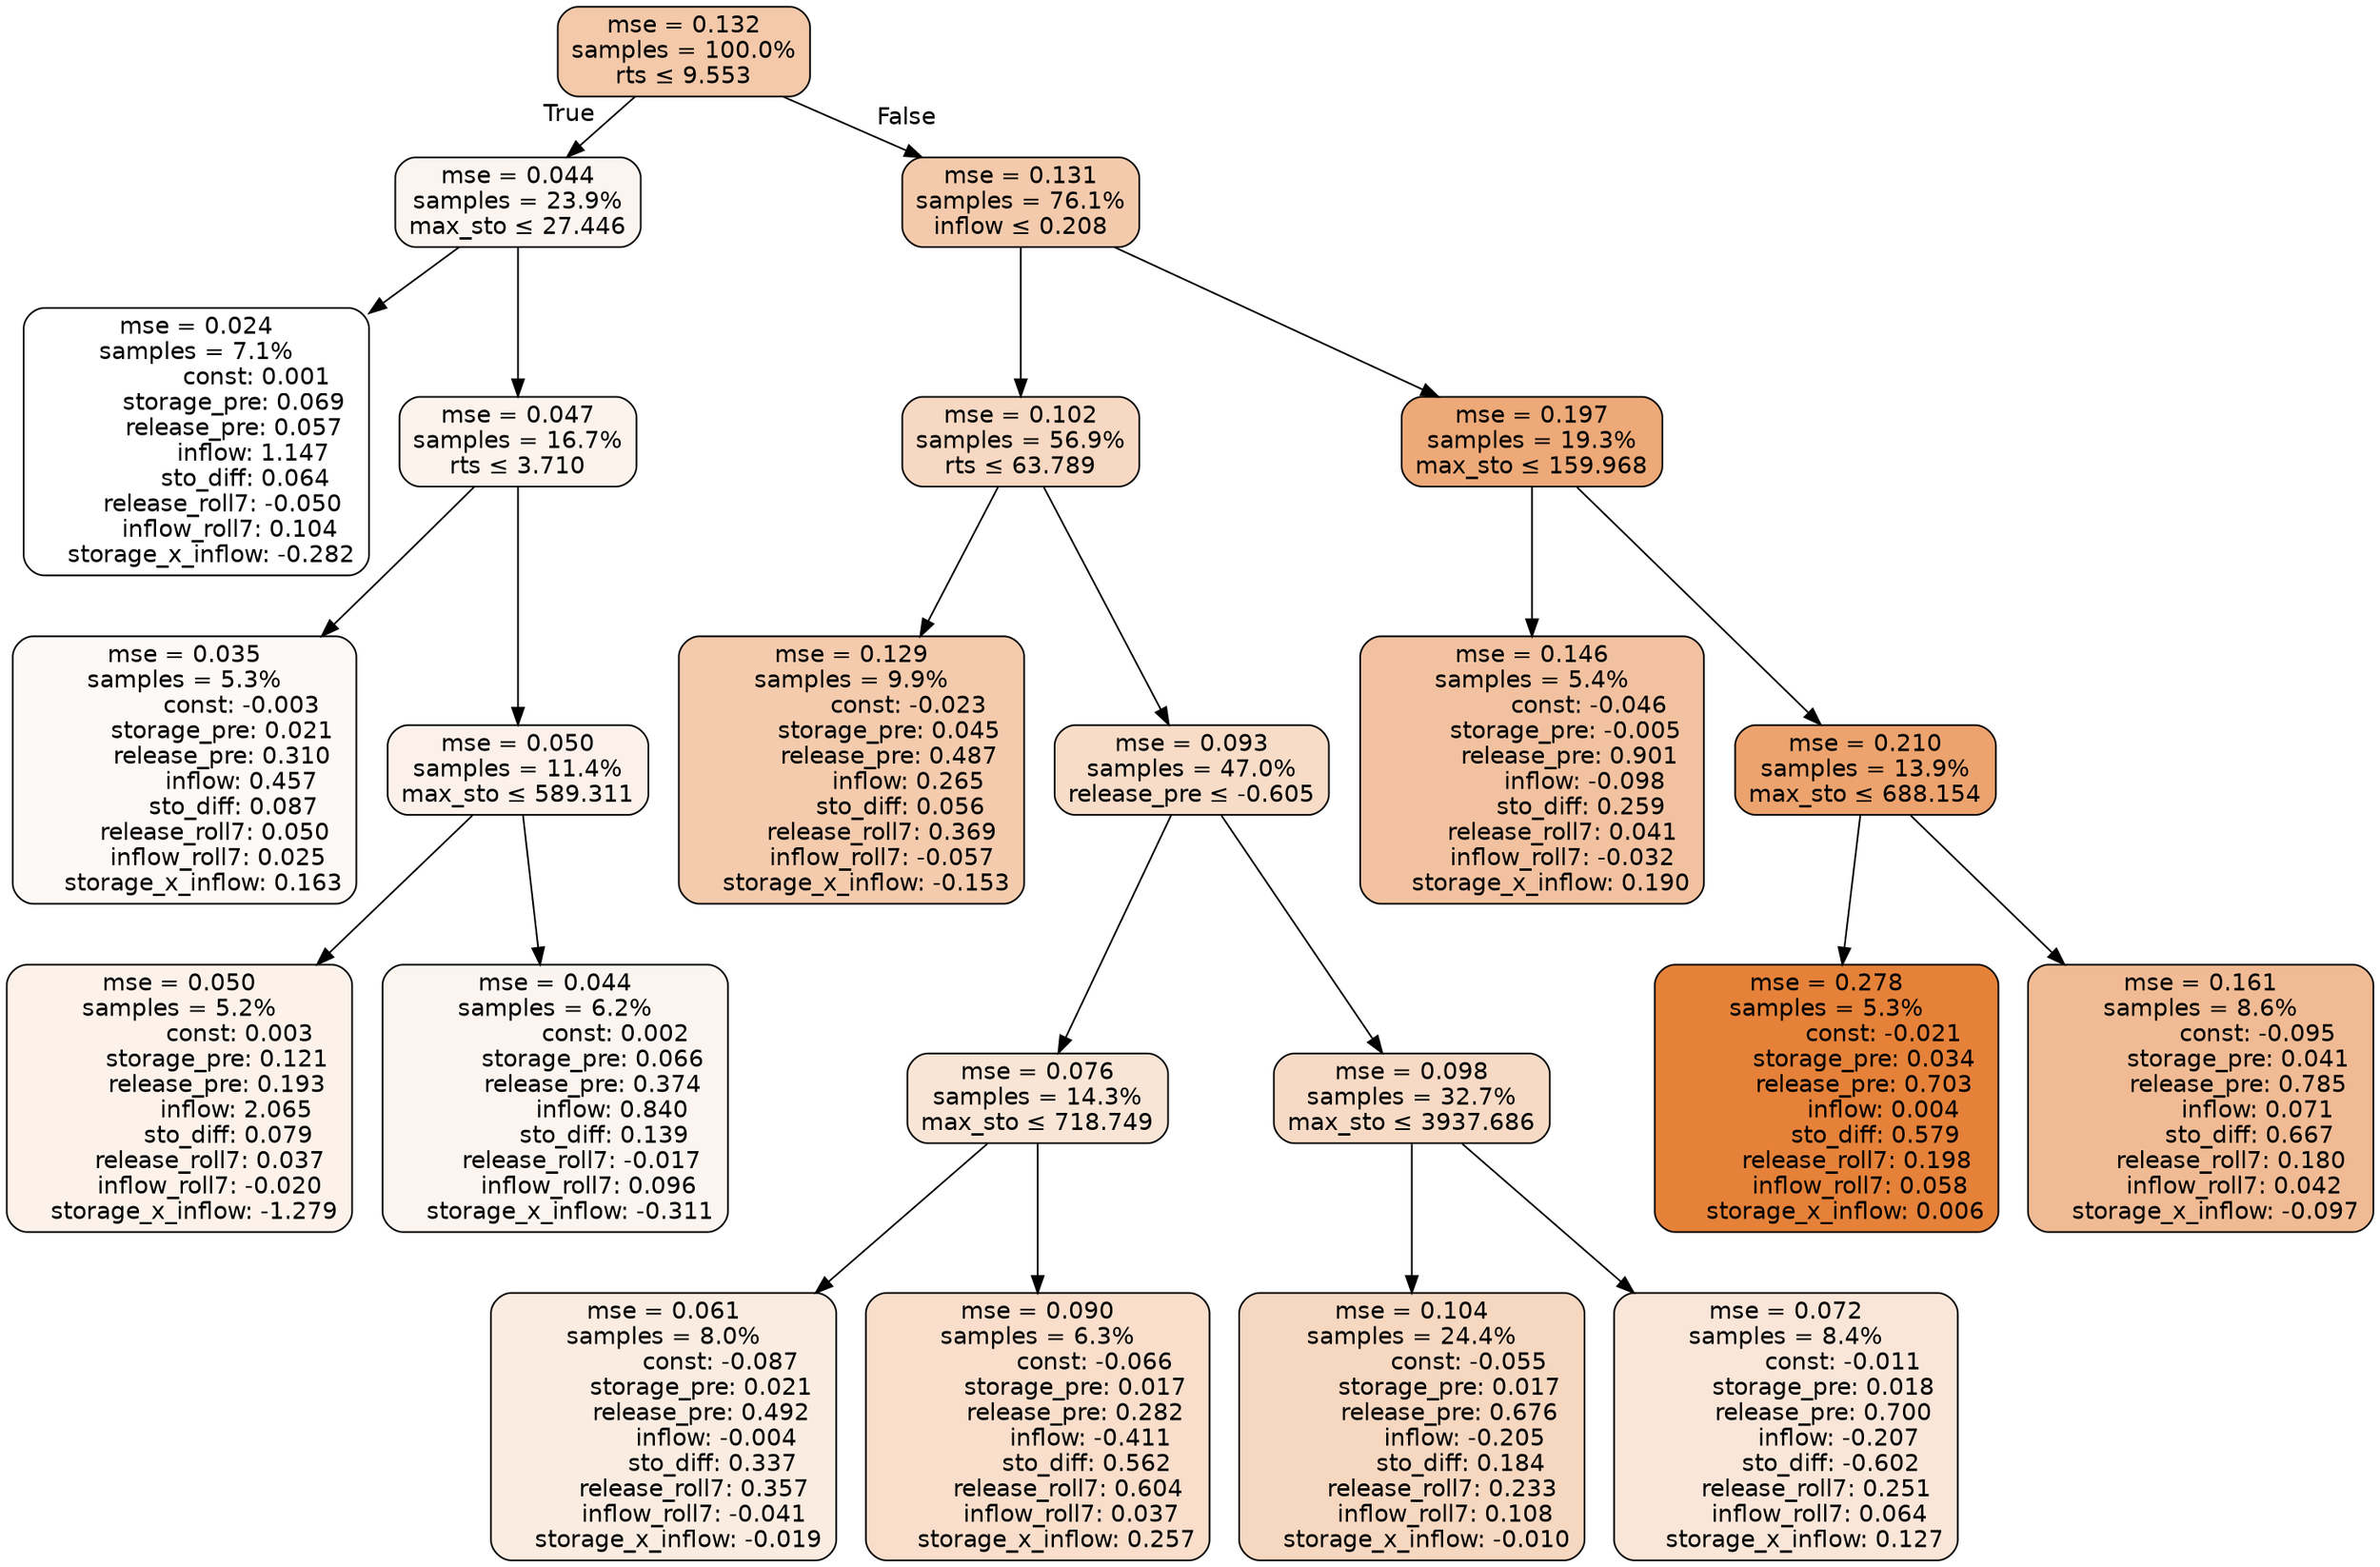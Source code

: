 digraph tree {
bgcolor="transparent"
node [shape=rectangle, style="filled, rounded", color="black", fontname=helvetica] ;
edge [fontname=helvetica] ;
	"0" [label="mse = 0.132
samples = 100.0%
rts &le; 9.553", fillcolor="#f3c9aa"]
	"1" [label="mse = 0.044
samples = 23.9%
max_sto &le; 27.446", fillcolor="#fcf4ef"]
	"2" [label="mse = 0.024
samples = 7.1%
                const: 0.001
          storage_pre: 0.069
          release_pre: 0.057
               inflow: 1.147
             sto_diff: 0.064
       release_roll7: -0.050
         inflow_roll7: 0.104
    storage_x_inflow: -0.282", fillcolor="#ffffff"]
	"3" [label="mse = 0.047
samples = 16.7%
rts &le; 3.710", fillcolor="#fcf3ec"]
	"4" [label="mse = 0.035
samples = 5.3%
               const: -0.003
          storage_pre: 0.021
          release_pre: 0.310
               inflow: 0.457
             sto_diff: 0.087
        release_roll7: 0.050
         inflow_roll7: 0.025
     storage_x_inflow: 0.163", fillcolor="#fdf9f6"]
	"5" [label="mse = 0.050
samples = 11.4%
max_sto &le; 589.311", fillcolor="#fcf1ea"]
	"6" [label="mse = 0.050
samples = 5.2%
                const: 0.003
          storage_pre: 0.121
          release_pre: 0.193
               inflow: 2.065
             sto_diff: 0.079
        release_roll7: 0.037
        inflow_roll7: -0.020
    storage_x_inflow: -1.279", fillcolor="#fcf2ea"]
	"7" [label="mse = 0.044
samples = 6.2%
                const: 0.002
          storage_pre: 0.066
          release_pre: 0.374
               inflow: 0.840
             sto_diff: 0.139
       release_roll7: -0.017
         inflow_roll7: 0.096
    storage_x_inflow: -0.311", fillcolor="#fcf5ef"]
	"8" [label="mse = 0.131
samples = 76.1%
inflow &le; 0.208", fillcolor="#f4caac"]
	"9" [label="mse = 0.102
samples = 56.9%
rts &le; 63.789", fillcolor="#f7d8c2"]
	"10" [label="mse = 0.129
samples = 9.9%
               const: -0.023
          storage_pre: 0.045
          release_pre: 0.487
               inflow: 0.265
             sto_diff: 0.056
        release_roll7: 0.369
        inflow_roll7: -0.057
    storage_x_inflow: -0.153", fillcolor="#f4cbad"]
	"11" [label="mse = 0.093
samples = 47.0%
release_pre &le; -0.605", fillcolor="#f7dcc8"]
	"12" [label="mse = 0.076
samples = 14.3%
max_sto &le; 718.749", fillcolor="#f9e5d6"]
	"13" [label="mse = 0.061
samples = 8.0%
               const: -0.087
          storage_pre: 0.021
          release_pre: 0.492
              inflow: -0.004
             sto_diff: 0.337
        release_roll7: 0.357
        inflow_roll7: -0.041
    storage_x_inflow: -0.019", fillcolor="#fbece1"]
	"14" [label="mse = 0.090
samples = 6.3%
               const: -0.066
          storage_pre: 0.017
          release_pre: 0.282
              inflow: -0.411
             sto_diff: 0.562
        release_roll7: 0.604
         inflow_roll7: 0.037
     storage_x_inflow: 0.257", fillcolor="#f8decb"]
	"15" [label="mse = 0.098
samples = 32.7%
max_sto &le; 3937.686", fillcolor="#f7dac5"]
	"16" [label="mse = 0.104
samples = 24.4%
               const: -0.055
          storage_pre: 0.017
          release_pre: 0.676
              inflow: -0.205
             sto_diff: 0.184
        release_roll7: 0.233
         inflow_roll7: 0.108
    storage_x_inflow: -0.010", fillcolor="#f6d7c0"]
	"17" [label="mse = 0.072
samples = 8.4%
               const: -0.011
          storage_pre: 0.018
          release_pre: 0.700
              inflow: -0.207
            sto_diff: -0.602
        release_roll7: 0.251
         inflow_roll7: 0.064
     storage_x_inflow: 0.127", fillcolor="#fae6d9"]
	"18" [label="mse = 0.197
samples = 19.3%
max_sto &le; 159.968", fillcolor="#eda978"]
	"19" [label="mse = 0.146
samples = 5.4%
               const: -0.046
         storage_pre: -0.005
          release_pre: 0.901
              inflow: -0.098
             sto_diff: 0.259
        release_roll7: 0.041
        inflow_roll7: -0.032
     storage_x_inflow: 0.190", fillcolor="#f2c2a0"]
	"20" [label="mse = 0.210
samples = 13.9%
max_sto &le; 688.154", fillcolor="#eca36e"]
	"21" [label="mse = 0.278
samples = 5.3%
               const: -0.021
          storage_pre: 0.034
          release_pre: 0.703
               inflow: 0.004
             sto_diff: 0.579
        release_roll7: 0.198
         inflow_roll7: 0.058
     storage_x_inflow: 0.006", fillcolor="#e58139"]
	"22" [label="mse = 0.161
samples = 8.6%
               const: -0.095
          storage_pre: 0.041
          release_pre: 0.785
               inflow: 0.071
             sto_diff: 0.667
        release_roll7: 0.180
         inflow_roll7: 0.042
    storage_x_inflow: -0.097", fillcolor="#f0bb94"]

	"0" -> "1" [labeldistance=2.5, labelangle=45, headlabel="True"]
	"1" -> "2"
	"1" -> "3"
	"3" -> "4"
	"3" -> "5"
	"5" -> "6"
	"5" -> "7"
	"0" -> "8" [labeldistance=2.5, labelangle=-45, headlabel="False"]
	"8" -> "9"
	"9" -> "10"
	"9" -> "11"
	"11" -> "12"
	"12" -> "13"
	"12" -> "14"
	"11" -> "15"
	"15" -> "16"
	"15" -> "17"
	"8" -> "18"
	"18" -> "19"
	"18" -> "20"
	"20" -> "21"
	"20" -> "22"
}